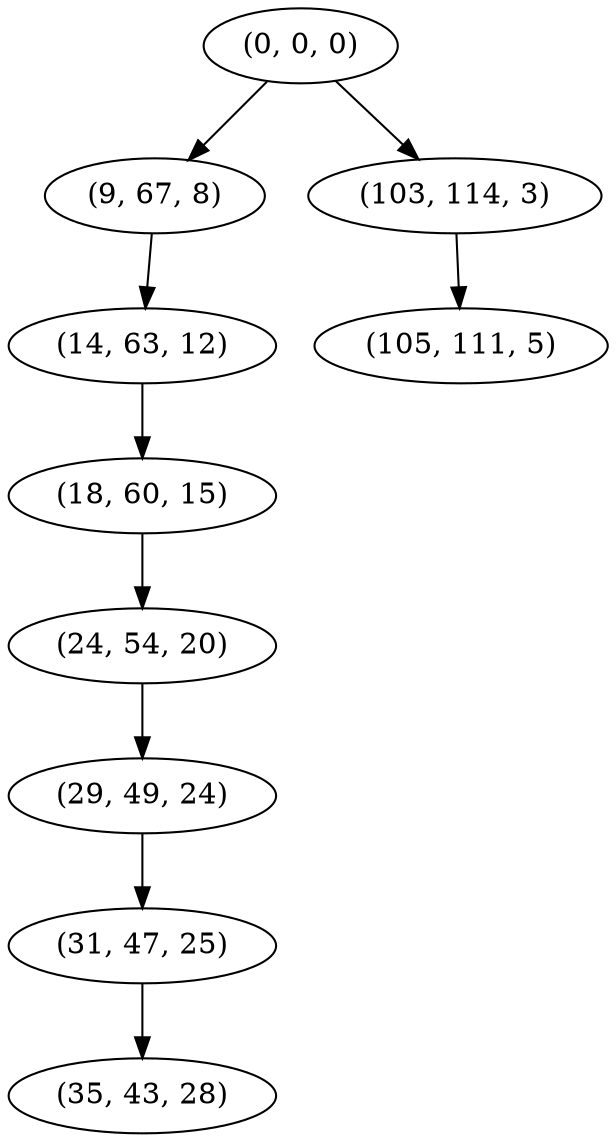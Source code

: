 digraph tree {
    "(0, 0, 0)";
    "(9, 67, 8)";
    "(14, 63, 12)";
    "(18, 60, 15)";
    "(24, 54, 20)";
    "(29, 49, 24)";
    "(31, 47, 25)";
    "(35, 43, 28)";
    "(103, 114, 3)";
    "(105, 111, 5)";
    "(0, 0, 0)" -> "(9, 67, 8)";
    "(0, 0, 0)" -> "(103, 114, 3)";
    "(9, 67, 8)" -> "(14, 63, 12)";
    "(14, 63, 12)" -> "(18, 60, 15)";
    "(18, 60, 15)" -> "(24, 54, 20)";
    "(24, 54, 20)" -> "(29, 49, 24)";
    "(29, 49, 24)" -> "(31, 47, 25)";
    "(31, 47, 25)" -> "(35, 43, 28)";
    "(103, 114, 3)" -> "(105, 111, 5)";
}
